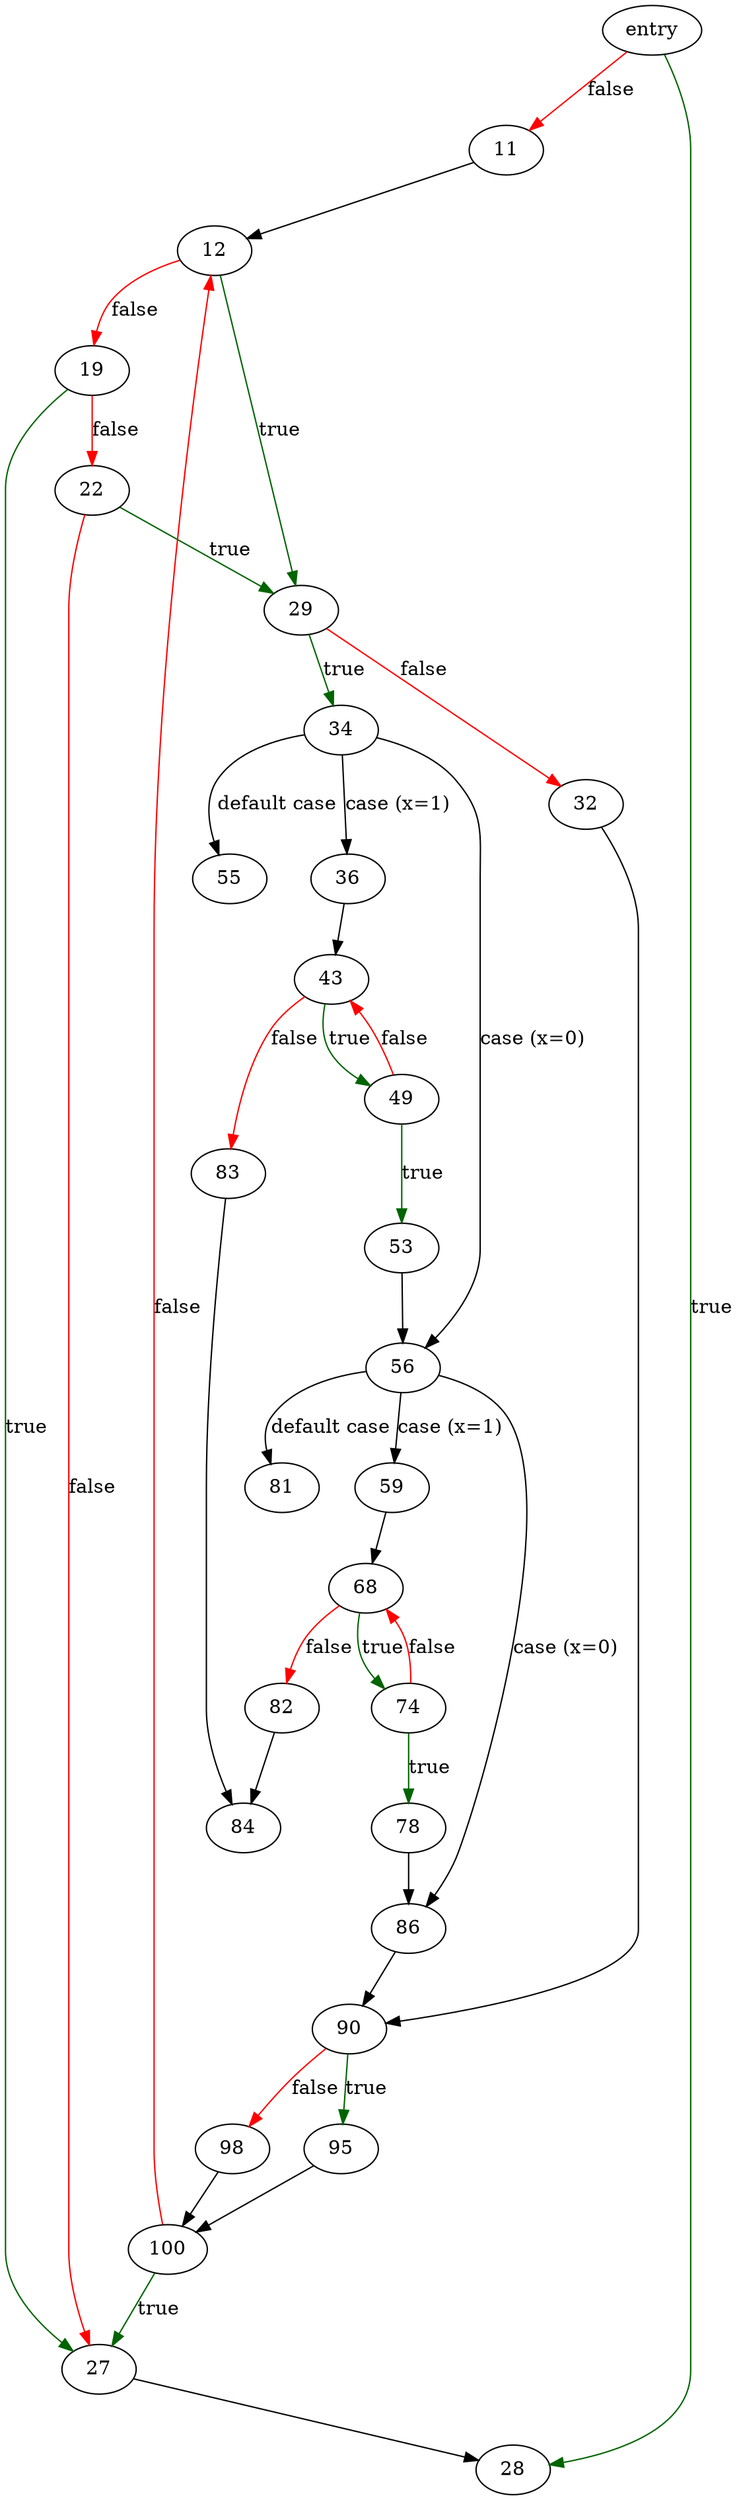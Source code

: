 digraph "eval3" {
	// Node definitions.
	1 [label=entry];
	11;
	12;
	19;
	22;
	27;
	28;
	29;
	32;
	34;
	36;
	43;
	49;
	53;
	55;
	56;
	59;
	68;
	74;
	78;
	81;
	82;
	83;
	84;
	86;
	90;
	95;
	98;
	100;

	// Edge definitions.
	1 -> 11 [
		color=red
		label=false
	];
	1 -> 28 [
		color=darkgreen
		label=true
	];
	11 -> 12;
	12 -> 19 [
		color=red
		label=false
	];
	12 -> 29 [
		color=darkgreen
		label=true
	];
	19 -> 22 [
		color=red
		label=false
	];
	19 -> 27 [
		color=darkgreen
		label=true
	];
	22 -> 27 [
		color=red
		label=false
	];
	22 -> 29 [
		color=darkgreen
		label=true
	];
	27 -> 28;
	29 -> 32 [
		color=red
		label=false
	];
	29 -> 34 [
		color=darkgreen
		label=true
	];
	32 -> 90;
	34 -> 36 [label="case (x=1)"];
	34 -> 55 [label="default case"];
	34 -> 56 [label="case (x=0)"];
	36 -> 43;
	43 -> 49 [
		color=darkgreen
		label=true
	];
	43 -> 83 [
		color=red
		label=false
	];
	49 -> 43 [
		color=red
		label=false
	];
	49 -> 53 [
		color=darkgreen
		label=true
	];
	53 -> 56;
	56 -> 59 [label="case (x=1)"];
	56 -> 81 [label="default case"];
	56 -> 86 [label="case (x=0)"];
	59 -> 68;
	68 -> 74 [
		color=darkgreen
		label=true
	];
	68 -> 82 [
		color=red
		label=false
	];
	74 -> 68 [
		color=red
		label=false
	];
	74 -> 78 [
		color=darkgreen
		label=true
	];
	78 -> 86;
	82 -> 84;
	83 -> 84;
	86 -> 90;
	90 -> 95 [
		color=darkgreen
		label=true
	];
	90 -> 98 [
		color=red
		label=false
	];
	95 -> 100;
	98 -> 100;
	100 -> 12 [
		color=red
		label=false
	];
	100 -> 27 [
		color=darkgreen
		label=true
	];
}